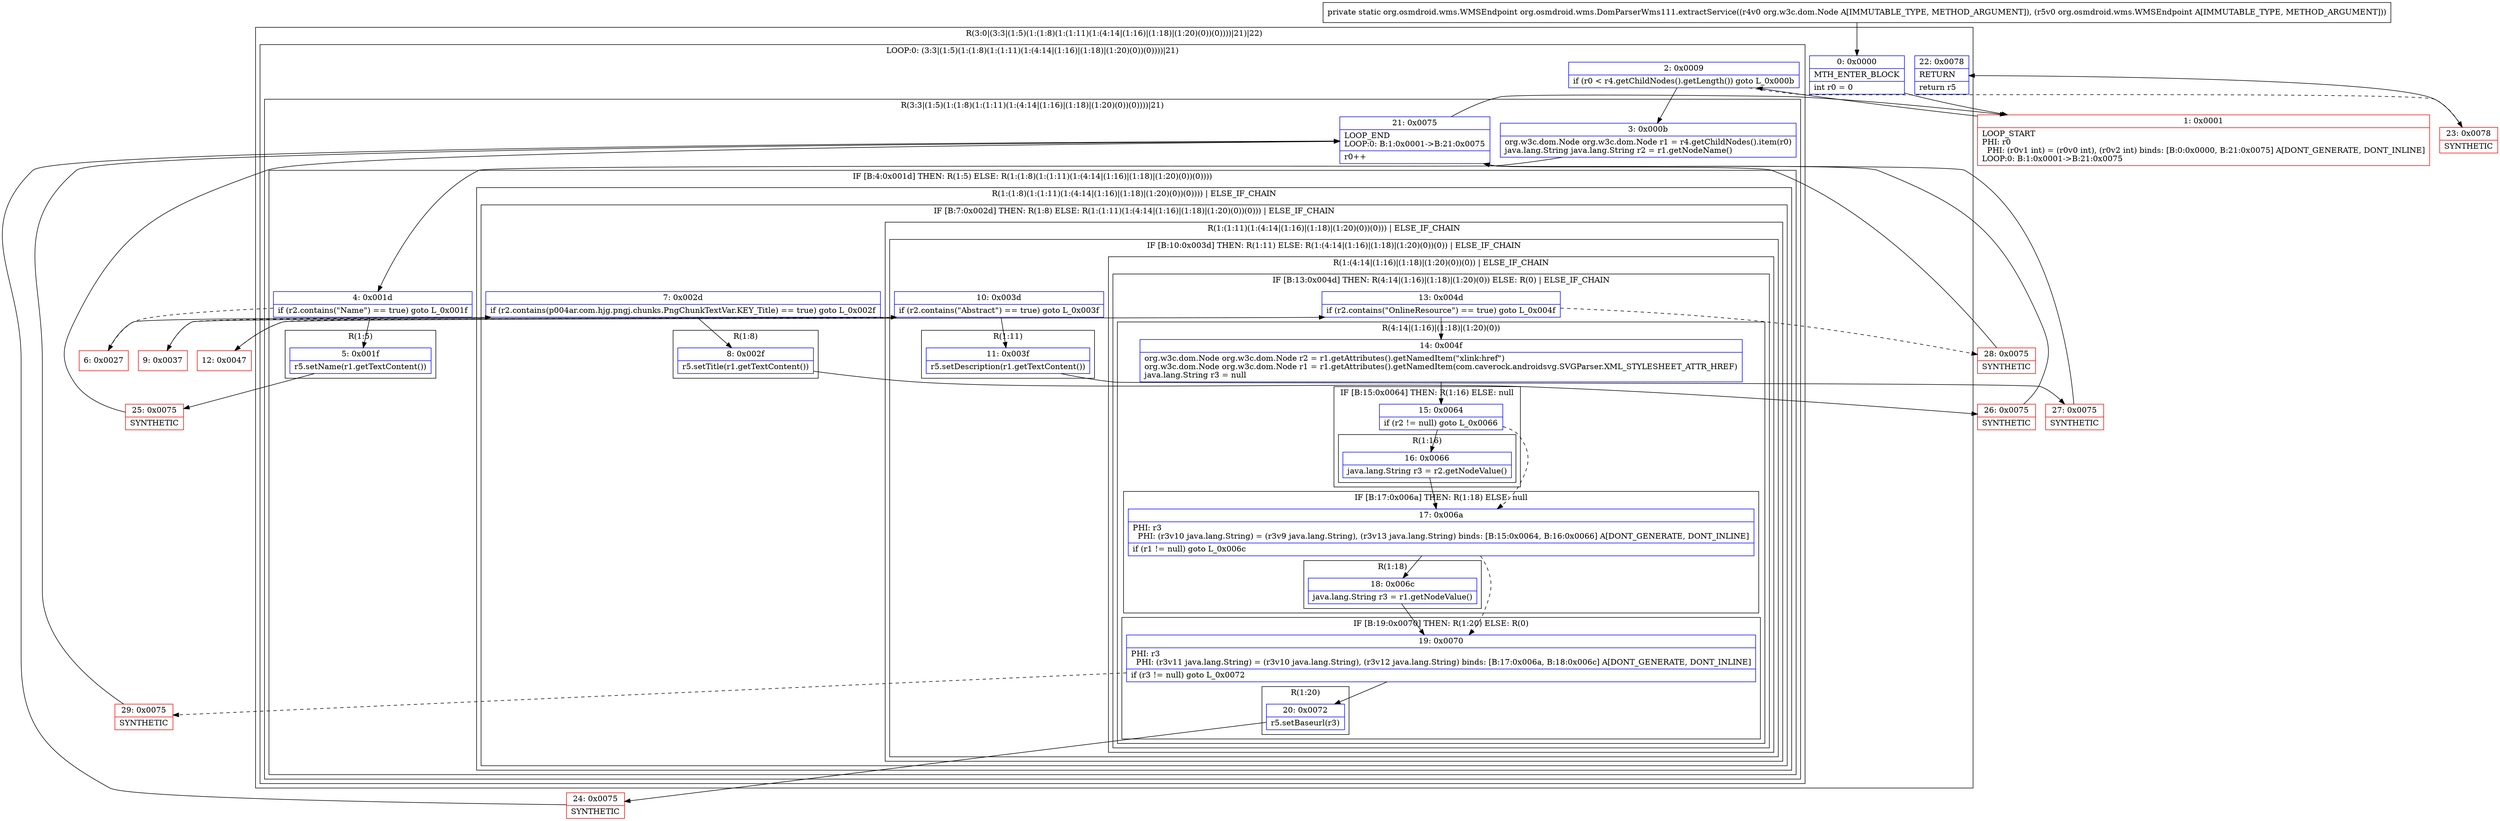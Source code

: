 digraph "CFG fororg.osmdroid.wms.DomParserWms111.extractService(Lorg\/w3c\/dom\/Node;Lorg\/osmdroid\/wms\/WMSEndpoint;)Lorg\/osmdroid\/wms\/WMSEndpoint;" {
subgraph cluster_Region_1765842748 {
label = "R(3:0|(3:3|(1:5)(1:(1:8)(1:(1:11)(1:(4:14|(1:16)|(1:18)|(1:20)(0))(0))))|21)|22)";
node [shape=record,color=blue];
Node_0 [shape=record,label="{0\:\ 0x0000|MTH_ENTER_BLOCK\l|int r0 = 0\l}"];
subgraph cluster_LoopRegion_1440911679 {
label = "LOOP:0: (3:3|(1:5)(1:(1:8)(1:(1:11)(1:(4:14|(1:16)|(1:18)|(1:20)(0))(0))))|21)";
node [shape=record,color=blue];
Node_2 [shape=record,label="{2\:\ 0x0009|if (r0 \< r4.getChildNodes().getLength()) goto L_0x000b\l}"];
subgraph cluster_Region_568961729 {
label = "R(3:3|(1:5)(1:(1:8)(1:(1:11)(1:(4:14|(1:16)|(1:18)|(1:20)(0))(0))))|21)";
node [shape=record,color=blue];
Node_3 [shape=record,label="{3\:\ 0x000b|org.w3c.dom.Node org.w3c.dom.Node r1 = r4.getChildNodes().item(r0)\ljava.lang.String java.lang.String r2 = r1.getNodeName()\l}"];
subgraph cluster_IfRegion_618019420 {
label = "IF [B:4:0x001d] THEN: R(1:5) ELSE: R(1:(1:8)(1:(1:11)(1:(4:14|(1:16)|(1:18)|(1:20)(0))(0))))";
node [shape=record,color=blue];
Node_4 [shape=record,label="{4\:\ 0x001d|if (r2.contains(\"Name\") == true) goto L_0x001f\l}"];
subgraph cluster_Region_142377715 {
label = "R(1:5)";
node [shape=record,color=blue];
Node_5 [shape=record,label="{5\:\ 0x001f|r5.setName(r1.getTextContent())\l}"];
}
subgraph cluster_Region_1392761411 {
label = "R(1:(1:8)(1:(1:11)(1:(4:14|(1:16)|(1:18)|(1:20)(0))(0)))) | ELSE_IF_CHAIN\l";
node [shape=record,color=blue];
subgraph cluster_IfRegion_57939652 {
label = "IF [B:7:0x002d] THEN: R(1:8) ELSE: R(1:(1:11)(1:(4:14|(1:16)|(1:18)|(1:20)(0))(0))) | ELSE_IF_CHAIN\l";
node [shape=record,color=blue];
Node_7 [shape=record,label="{7\:\ 0x002d|if (r2.contains(p004ar.com.hjg.pngj.chunks.PngChunkTextVar.KEY_Title) == true) goto L_0x002f\l}"];
subgraph cluster_Region_1705526719 {
label = "R(1:8)";
node [shape=record,color=blue];
Node_8 [shape=record,label="{8\:\ 0x002f|r5.setTitle(r1.getTextContent())\l}"];
}
subgraph cluster_Region_434409248 {
label = "R(1:(1:11)(1:(4:14|(1:16)|(1:18)|(1:20)(0))(0))) | ELSE_IF_CHAIN\l";
node [shape=record,color=blue];
subgraph cluster_IfRegion_899347805 {
label = "IF [B:10:0x003d] THEN: R(1:11) ELSE: R(1:(4:14|(1:16)|(1:18)|(1:20)(0))(0)) | ELSE_IF_CHAIN\l";
node [shape=record,color=blue];
Node_10 [shape=record,label="{10\:\ 0x003d|if (r2.contains(\"Abstract\") == true) goto L_0x003f\l}"];
subgraph cluster_Region_604130140 {
label = "R(1:11)";
node [shape=record,color=blue];
Node_11 [shape=record,label="{11\:\ 0x003f|r5.setDescription(r1.getTextContent())\l}"];
}
subgraph cluster_Region_790697606 {
label = "R(1:(4:14|(1:16)|(1:18)|(1:20)(0))(0)) | ELSE_IF_CHAIN\l";
node [shape=record,color=blue];
subgraph cluster_IfRegion_1998327275 {
label = "IF [B:13:0x004d] THEN: R(4:14|(1:16)|(1:18)|(1:20)(0)) ELSE: R(0) | ELSE_IF_CHAIN\l";
node [shape=record,color=blue];
Node_13 [shape=record,label="{13\:\ 0x004d|if (r2.contains(\"OnlineResource\") == true) goto L_0x004f\l}"];
subgraph cluster_Region_1213285055 {
label = "R(4:14|(1:16)|(1:18)|(1:20)(0))";
node [shape=record,color=blue];
Node_14 [shape=record,label="{14\:\ 0x004f|org.w3c.dom.Node org.w3c.dom.Node r2 = r1.getAttributes().getNamedItem(\"xlink:href\")\lorg.w3c.dom.Node org.w3c.dom.Node r1 = r1.getAttributes().getNamedItem(com.caverock.androidsvg.SVGParser.XML_STYLESHEET_ATTR_HREF)\ljava.lang.String r3 = null\l}"];
subgraph cluster_IfRegion_1645071758 {
label = "IF [B:15:0x0064] THEN: R(1:16) ELSE: null";
node [shape=record,color=blue];
Node_15 [shape=record,label="{15\:\ 0x0064|if (r2 != null) goto L_0x0066\l}"];
subgraph cluster_Region_1105995069 {
label = "R(1:16)";
node [shape=record,color=blue];
Node_16 [shape=record,label="{16\:\ 0x0066|java.lang.String r3 = r2.getNodeValue()\l}"];
}
}
subgraph cluster_IfRegion_591269952 {
label = "IF [B:17:0x006a] THEN: R(1:18) ELSE: null";
node [shape=record,color=blue];
Node_17 [shape=record,label="{17\:\ 0x006a|PHI: r3 \l  PHI: (r3v10 java.lang.String) = (r3v9 java.lang.String), (r3v13 java.lang.String) binds: [B:15:0x0064, B:16:0x0066] A[DONT_GENERATE, DONT_INLINE]\l|if (r1 != null) goto L_0x006c\l}"];
subgraph cluster_Region_878326425 {
label = "R(1:18)";
node [shape=record,color=blue];
Node_18 [shape=record,label="{18\:\ 0x006c|java.lang.String r3 = r1.getNodeValue()\l}"];
}
}
subgraph cluster_IfRegion_951576609 {
label = "IF [B:19:0x0070] THEN: R(1:20) ELSE: R(0)";
node [shape=record,color=blue];
Node_19 [shape=record,label="{19\:\ 0x0070|PHI: r3 \l  PHI: (r3v11 java.lang.String) = (r3v10 java.lang.String), (r3v12 java.lang.String) binds: [B:17:0x006a, B:18:0x006c] A[DONT_GENERATE, DONT_INLINE]\l|if (r3 != null) goto L_0x0072\l}"];
subgraph cluster_Region_416479175 {
label = "R(1:20)";
node [shape=record,color=blue];
Node_20 [shape=record,label="{20\:\ 0x0072|r5.setBaseurl(r3)\l}"];
}
subgraph cluster_Region_138606155 {
label = "R(0)";
node [shape=record,color=blue];
}
}
}
subgraph cluster_Region_1163850946 {
label = "R(0)";
node [shape=record,color=blue];
}
}
}
}
}
}
}
}
Node_21 [shape=record,label="{21\:\ 0x0075|LOOP_END\lLOOP:0: B:1:0x0001\-\>B:21:0x0075\l|r0++\l}"];
}
}
Node_22 [shape=record,label="{22\:\ 0x0078|RETURN\l|return r5\l}"];
}
Node_1 [shape=record,color=red,label="{1\:\ 0x0001|LOOP_START\lPHI: r0 \l  PHI: (r0v1 int) = (r0v0 int), (r0v2 int) binds: [B:0:0x0000, B:21:0x0075] A[DONT_GENERATE, DONT_INLINE]\lLOOP:0: B:1:0x0001\-\>B:21:0x0075\l}"];
Node_6 [shape=record,color=red,label="{6\:\ 0x0027}"];
Node_9 [shape=record,color=red,label="{9\:\ 0x0037}"];
Node_12 [shape=record,color=red,label="{12\:\ 0x0047}"];
Node_23 [shape=record,color=red,label="{23\:\ 0x0078|SYNTHETIC\l}"];
Node_24 [shape=record,color=red,label="{24\:\ 0x0075|SYNTHETIC\l}"];
Node_25 [shape=record,color=red,label="{25\:\ 0x0075|SYNTHETIC\l}"];
Node_26 [shape=record,color=red,label="{26\:\ 0x0075|SYNTHETIC\l}"];
Node_27 [shape=record,color=red,label="{27\:\ 0x0075|SYNTHETIC\l}"];
Node_28 [shape=record,color=red,label="{28\:\ 0x0075|SYNTHETIC\l}"];
Node_29 [shape=record,color=red,label="{29\:\ 0x0075|SYNTHETIC\l}"];
MethodNode[shape=record,label="{private static org.osmdroid.wms.WMSEndpoint org.osmdroid.wms.DomParserWms111.extractService((r4v0 org.w3c.dom.Node A[IMMUTABLE_TYPE, METHOD_ARGUMENT]), (r5v0 org.osmdroid.wms.WMSEndpoint A[IMMUTABLE_TYPE, METHOD_ARGUMENT])) }"];
MethodNode -> Node_0;
Node_0 -> Node_1;
Node_2 -> Node_3;
Node_2 -> Node_23[style=dashed];
Node_3 -> Node_4;
Node_4 -> Node_5;
Node_4 -> Node_6[style=dashed];
Node_5 -> Node_25;
Node_7 -> Node_8;
Node_7 -> Node_9[style=dashed];
Node_8 -> Node_26;
Node_10 -> Node_11;
Node_10 -> Node_12[style=dashed];
Node_11 -> Node_27;
Node_13 -> Node_14;
Node_13 -> Node_28[style=dashed];
Node_14 -> Node_15;
Node_15 -> Node_16;
Node_15 -> Node_17[style=dashed];
Node_16 -> Node_17;
Node_17 -> Node_18;
Node_17 -> Node_19[style=dashed];
Node_18 -> Node_19;
Node_19 -> Node_20;
Node_19 -> Node_29[style=dashed];
Node_20 -> Node_24;
Node_21 -> Node_1;
Node_1 -> Node_2;
Node_6 -> Node_7;
Node_9 -> Node_10;
Node_12 -> Node_13;
Node_23 -> Node_22;
Node_24 -> Node_21;
Node_25 -> Node_21;
Node_26 -> Node_21;
Node_27 -> Node_21;
Node_28 -> Node_21;
Node_29 -> Node_21;
}

